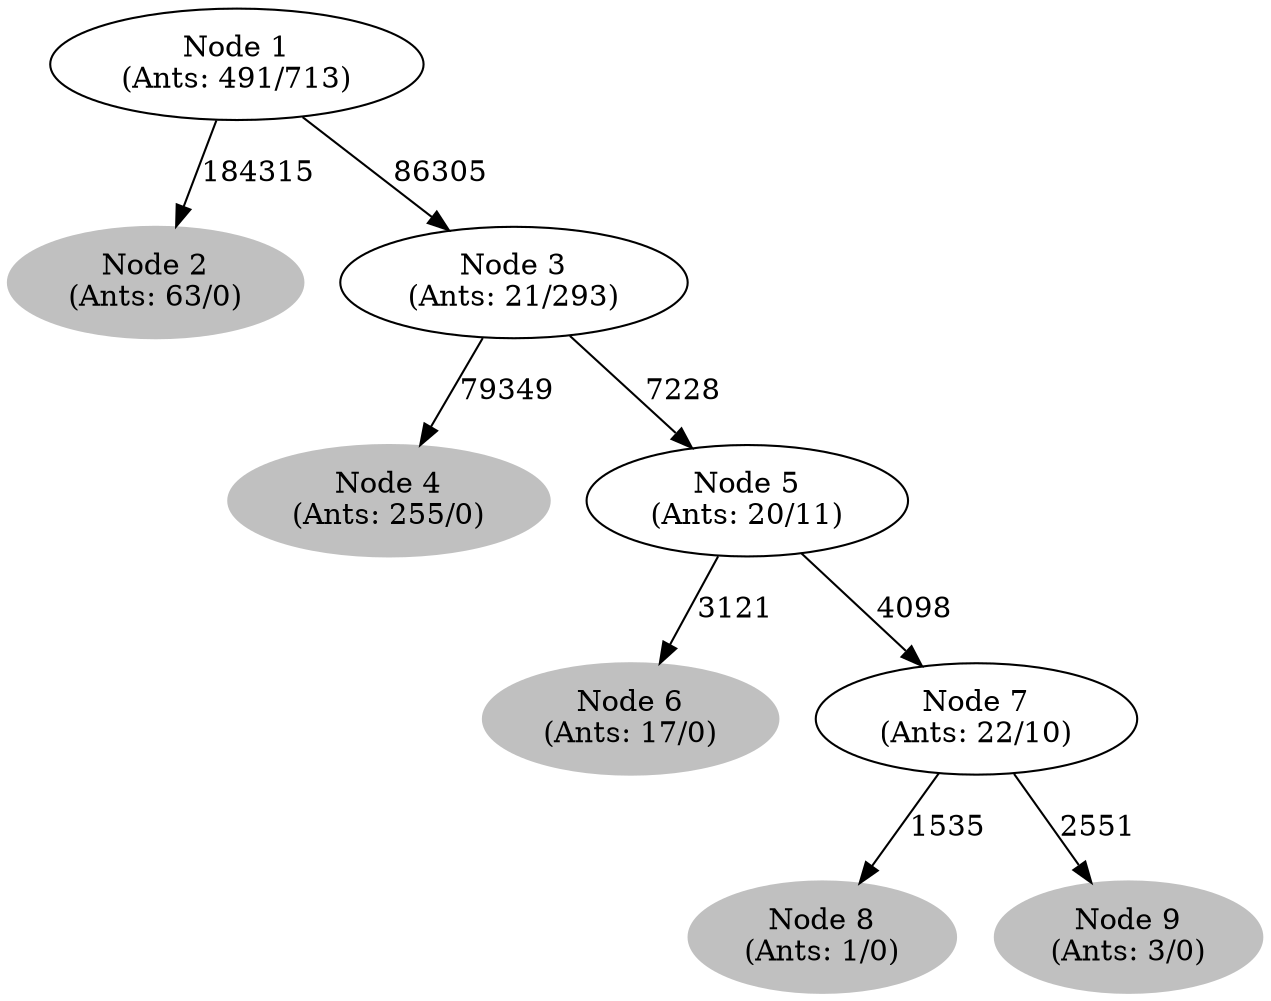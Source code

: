 digraph G {
	
	 "Node 2\n(Ants: 63/0)" [style=filled,color="gray"];
	"Node 1\n(Ants: 491/713)" -> "Node 2\n(Ants: 63/0)" [label=184315];
	 "Node 1\n(Ants: 491/713)" -> "Node 3\n(Ants: 21/293)" [label=86305];
	 "Node 4\n(Ants: 255/0)" [style=filled,color="gray"];
	"Node 3\n(Ants: 21/293)" -> "Node 4\n(Ants: 255/0)" [label=79349];
	 "Node 3\n(Ants: 21/293)" -> "Node 5\n(Ants: 20/11)" [label=7228];
	 "Node 6\n(Ants: 17/0)" [style=filled,color="gray"];
	"Node 5\n(Ants: 20/11)" -> "Node 6\n(Ants: 17/0)" [label=3121];
	 "Node 5\n(Ants: 20/11)" -> "Node 7\n(Ants: 22/10)" [label=4098];
	 "Node 8\n(Ants: 1/0)" [style=filled,color="gray"];
	"Node 7\n(Ants: 22/10)" -> "Node 8\n(Ants: 1/0)" [label=1535];
	 "Node 9\n(Ants: 3/0)" [style=filled,color="gray"];
	"Node 7\n(Ants: 22/10)" -> "Node 9\n(Ants: 3/0)" [label=2551];
	 
}

